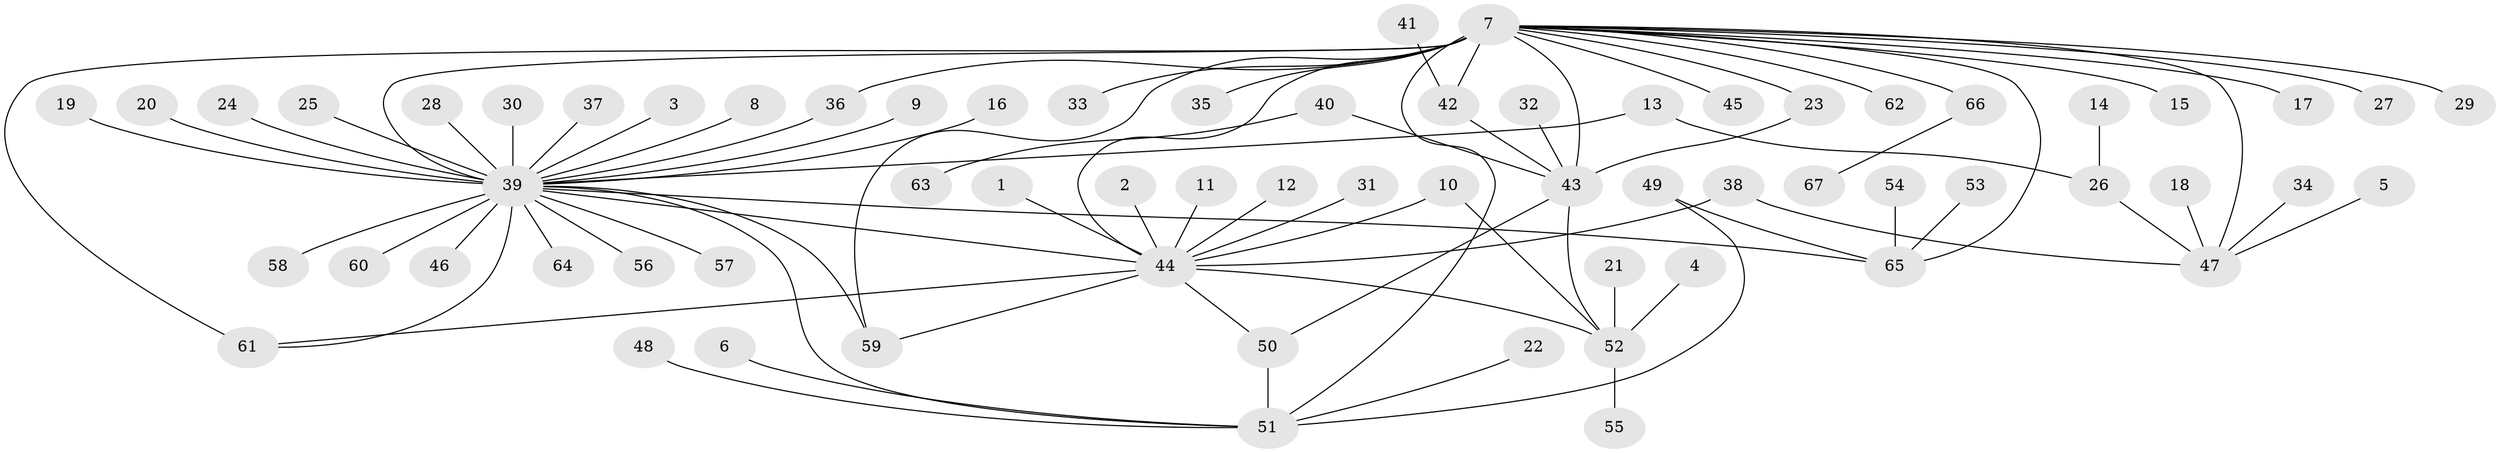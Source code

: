 // original degree distribution, {19: 0.007518796992481203, 11: 0.007518796992481203, 25: 0.007518796992481203, 3: 0.09774436090225563, 10: 0.007518796992481203, 4: 0.045112781954887216, 5: 0.022556390977443608, 1: 0.5939849624060151, 12: 0.015037593984962405, 8: 0.022556390977443608, 2: 0.15789473684210525, 6: 0.015037593984962405}
// Generated by graph-tools (version 1.1) at 2025/25/03/09/25 03:25:54]
// undirected, 67 vertices, 83 edges
graph export_dot {
graph [start="1"]
  node [color=gray90,style=filled];
  1;
  2;
  3;
  4;
  5;
  6;
  7;
  8;
  9;
  10;
  11;
  12;
  13;
  14;
  15;
  16;
  17;
  18;
  19;
  20;
  21;
  22;
  23;
  24;
  25;
  26;
  27;
  28;
  29;
  30;
  31;
  32;
  33;
  34;
  35;
  36;
  37;
  38;
  39;
  40;
  41;
  42;
  43;
  44;
  45;
  46;
  47;
  48;
  49;
  50;
  51;
  52;
  53;
  54;
  55;
  56;
  57;
  58;
  59;
  60;
  61;
  62;
  63;
  64;
  65;
  66;
  67;
  1 -- 44 [weight=1.0];
  2 -- 44 [weight=1.0];
  3 -- 39 [weight=1.0];
  4 -- 52 [weight=1.0];
  5 -- 47 [weight=1.0];
  6 -- 51 [weight=1.0];
  7 -- 15 [weight=2.0];
  7 -- 17 [weight=1.0];
  7 -- 23 [weight=1.0];
  7 -- 27 [weight=1.0];
  7 -- 29 [weight=1.0];
  7 -- 33 [weight=1.0];
  7 -- 35 [weight=1.0];
  7 -- 36 [weight=1.0];
  7 -- 39 [weight=4.0];
  7 -- 42 [weight=1.0];
  7 -- 43 [weight=1.0];
  7 -- 44 [weight=1.0];
  7 -- 45 [weight=1.0];
  7 -- 47 [weight=1.0];
  7 -- 51 [weight=1.0];
  7 -- 59 [weight=1.0];
  7 -- 61 [weight=2.0];
  7 -- 62 [weight=1.0];
  7 -- 65 [weight=1.0];
  7 -- 66 [weight=1.0];
  8 -- 39 [weight=1.0];
  9 -- 39 [weight=1.0];
  10 -- 44 [weight=1.0];
  10 -- 52 [weight=1.0];
  11 -- 44 [weight=1.0];
  12 -- 44 [weight=1.0];
  13 -- 26 [weight=1.0];
  13 -- 39 [weight=1.0];
  14 -- 26 [weight=1.0];
  16 -- 39 [weight=1.0];
  18 -- 47 [weight=1.0];
  19 -- 39 [weight=1.0];
  20 -- 39 [weight=1.0];
  21 -- 52 [weight=1.0];
  22 -- 51 [weight=1.0];
  23 -- 43 [weight=1.0];
  24 -- 39 [weight=1.0];
  25 -- 39 [weight=1.0];
  26 -- 47 [weight=1.0];
  28 -- 39 [weight=1.0];
  30 -- 39 [weight=1.0];
  31 -- 44 [weight=1.0];
  32 -- 43 [weight=1.0];
  34 -- 47 [weight=1.0];
  36 -- 39 [weight=1.0];
  37 -- 39 [weight=1.0];
  38 -- 44 [weight=1.0];
  38 -- 47 [weight=1.0];
  39 -- 44 [weight=2.0];
  39 -- 46 [weight=3.0];
  39 -- 51 [weight=1.0];
  39 -- 56 [weight=1.0];
  39 -- 57 [weight=1.0];
  39 -- 58 [weight=1.0];
  39 -- 59 [weight=1.0];
  39 -- 60 [weight=1.0];
  39 -- 61 [weight=1.0];
  39 -- 64 [weight=1.0];
  39 -- 65 [weight=1.0];
  40 -- 43 [weight=1.0];
  40 -- 63 [weight=1.0];
  41 -- 42 [weight=1.0];
  42 -- 43 [weight=1.0];
  43 -- 50 [weight=1.0];
  43 -- 52 [weight=1.0];
  44 -- 50 [weight=1.0];
  44 -- 52 [weight=1.0];
  44 -- 59 [weight=1.0];
  44 -- 61 [weight=1.0];
  48 -- 51 [weight=1.0];
  49 -- 51 [weight=1.0];
  49 -- 65 [weight=1.0];
  50 -- 51 [weight=1.0];
  52 -- 55 [weight=1.0];
  53 -- 65 [weight=1.0];
  54 -- 65 [weight=1.0];
  66 -- 67 [weight=1.0];
}
